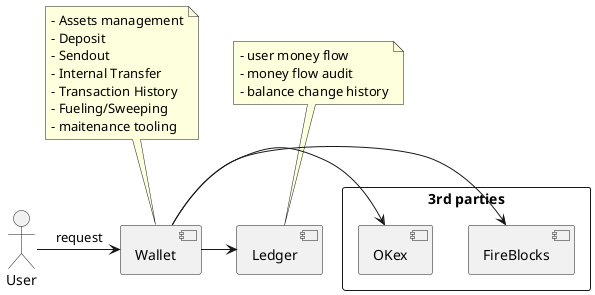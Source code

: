 @@startuml


:User: as u
component "Ledger" as ledger
component "Wallet" as wallet

rectangle "3rd parties" {
    component "FireBlocks" as f
    component "OKex" as o
}

note as wallet_cmt
- Assets management
- Deposit
- Sendout
- Internal Transfer
- Transaction History
- Fueling/Sweeping
- maitenance tooling
end note

note as ledger_cmt
- user money flow
- money flow audit
- balance change history
end note



wallet_cmt -- wallet
ledger_cmt -- ledger


u -> wallet: request
wallet -> ledger
wallet -> f
wallet -> o



@@enduml